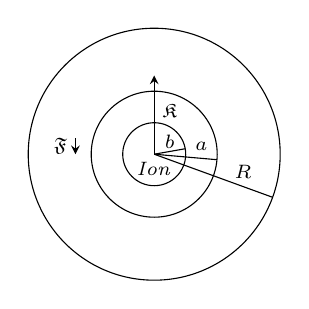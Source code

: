 \begin{tikzpicture}[scale=0.4]\scriptsize
\draw (0,0) circle (1) node [anchor=north] {\textit{Ion}};
\draw (0,0) circle (2);
\draw (0,0) circle (4);
\draw[stealth-] (180:2) ++ (-0.5,0) -- ++(0,0.5) node[midway, anchor=east] {$\mathfrak{F}$};
\draw[-stealth] (0,0) -- (90:2.5)  node[pos=.55, anchor=west] {$\mathfrak{K}$};
\draw (0,0) -- (10:1) node[midway, anchor=south,inner sep=1pt] {$b$};
\draw (0,0) -- (-5:2)  node[pos=.75, anchor=south] {$a$};
\draw (0,0) -- (-20:4) node[pos=.75, anchor=south] {$R$};
\end{tikzpicture}